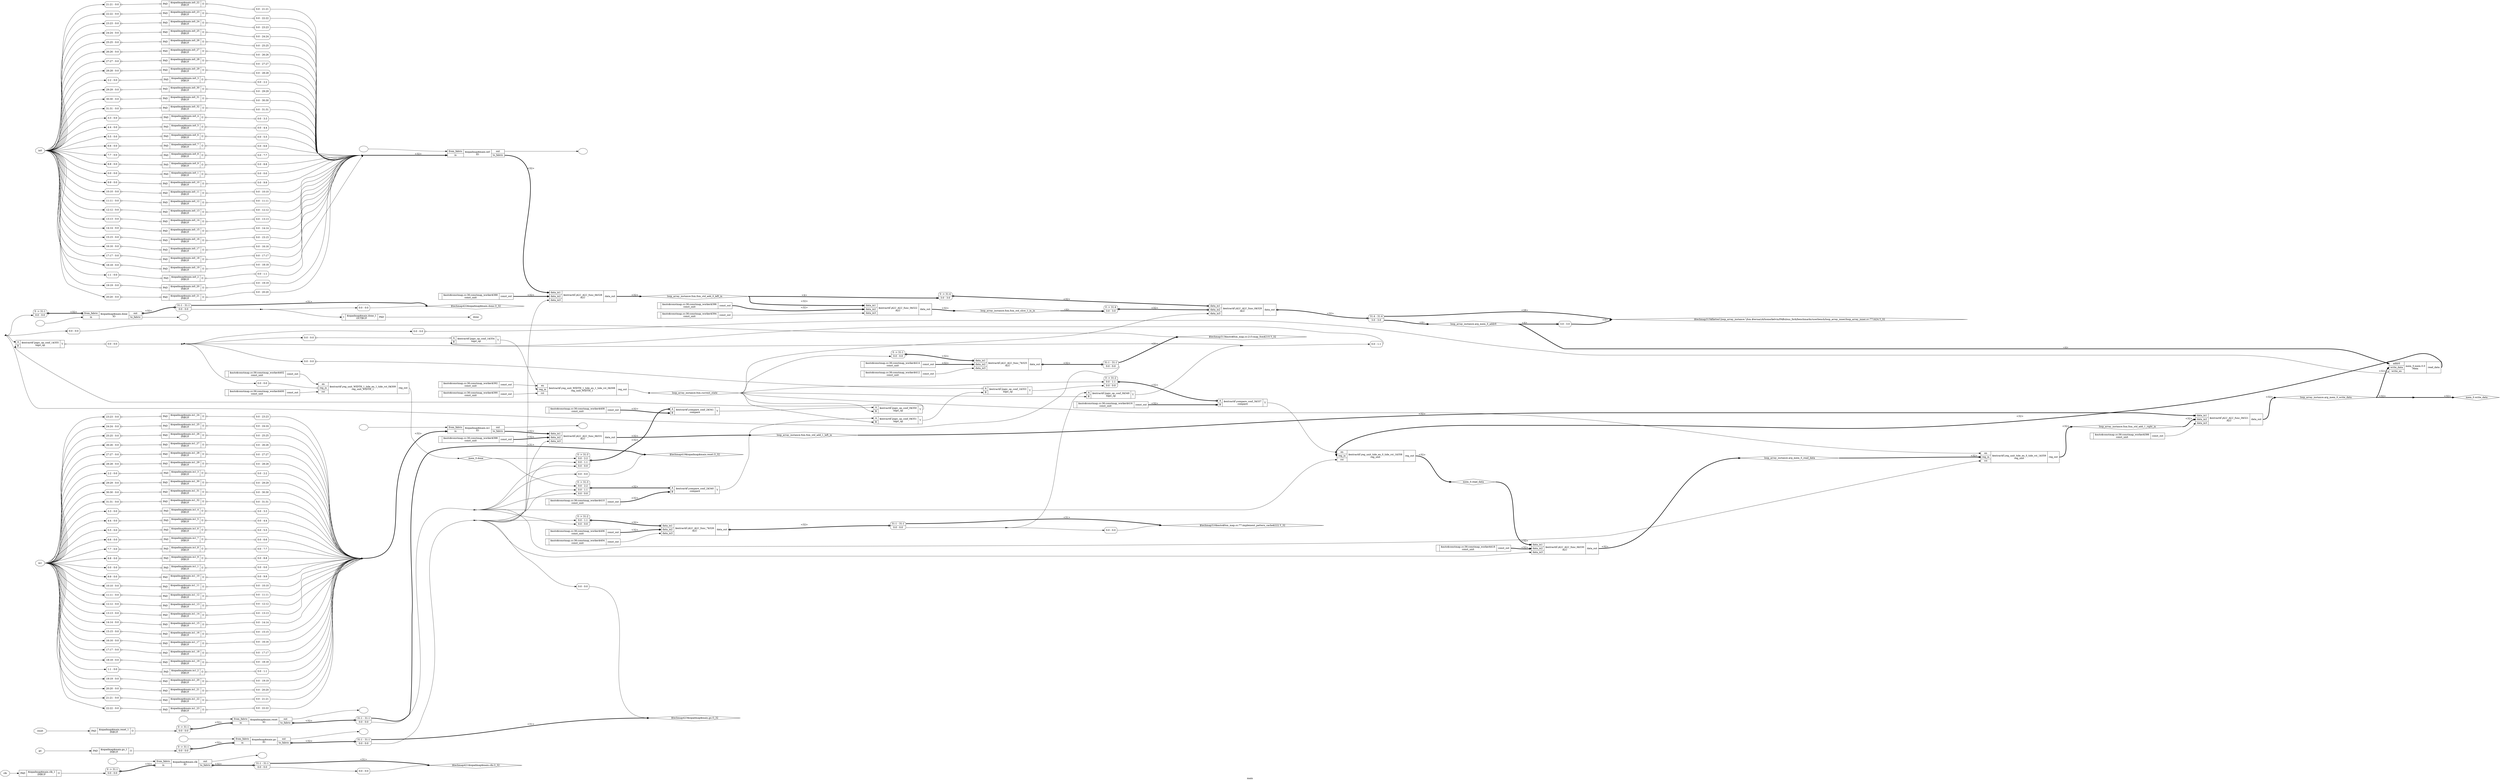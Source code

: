 digraph "main" {
label="main";
rankdir="LR";
remincross=true;
n48 [ shape=octagon, label="clk", color="black", fontcolor="black"];
n49 [ shape=octagon, label="done", color="black", fontcolor="black"];
n50 [ shape=octagon, label="go", color="black", fontcolor="black"];
n51 [ shape=octagon, label="in0", color="black", fontcolor="black"];
n52 [ shape=octagon, label="in1", color="black", fontcolor="black"];
n53 [ shape=diamond, label="loop_array_instance.arg_mem_0_addr0", color="black", fontcolor="black"];
n54 [ shape=diamond, label="loop_array_instance.arg_mem_0_read_data", color="black", fontcolor="black"];
n55 [ shape=diamond, label="loop_array_instance.arg_mem_0_write_data", color="black", fontcolor="black"];
n56 [ shape=diamond, label="loop_array_instance.fsm.current_state", color="black", fontcolor="black"];
n57 [ shape=diamond, label="loop_array_instance.fsm.fsm_std_add_0_left_in", color="black", fontcolor="black"];
n58 [ shape=diamond, label="loop_array_instance.fsm.fsm_std_add_1_left_in", color="black", fontcolor="black"];
n59 [ shape=diamond, label="loop_array_instance.fsm.fsm_std_add_1_right_in", color="black", fontcolor="black"];
n60 [ shape=diamond, label="loop_array_instance.fsm.fsm_std_slice_1_in_in", color="black", fontcolor="black"];
n61 [ shape=diamond, label="mem_0.done", color="black", fontcolor="black"];
n62 [ shape=diamond, label="mem_0.read_data", color="black", fontcolor="black"];
n63 [ shape=diamond, label="mem_0.write_data", color="black", fontcolor="black"];
n64 [ shape=octagon, label="reset", color="black", fontcolor="black"];
c66 [ shape=record, label="{{}|$auto$constmap.cc:36:constmap_worker$386\nconst_unit|{<p65> const_out}}",  ];
c67 [ shape=record, label="{{}|$auto$constmap.cc:36:constmap_worker$388\nconst_unit|{<p65> const_out}}",  ];
c68 [ shape=record, label="{{}|$auto$constmap.cc:36:constmap_worker$390\nconst_unit|{<p65> const_out}}",  ];
c69 [ shape=record, label="{{}|$auto$constmap.cc:36:constmap_worker$392\nconst_unit|{<p65> const_out}}",  ];
c70 [ shape=record, label="{{}|$auto$constmap.cc:36:constmap_worker$394\nconst_unit|{<p65> const_out}}",  ];
c71 [ shape=record, label="{{}|$auto$constmap.cc:36:constmap_worker$396\nconst_unit|{<p65> const_out}}",  ];
c72 [ shape=record, label="{{}|$auto$constmap.cc:36:constmap_worker$398\nconst_unit|{<p65> const_out}}",  ];
c73 [ shape=record, label="{{}|$auto$constmap.cc:36:constmap_worker$400\nconst_unit|{<p65> const_out}}",  ];
c74 [ shape=record, label="{{}|$auto$constmap.cc:36:constmap_worker$402\nconst_unit|{<p65> const_out}}",  ];
c75 [ shape=record, label="{{}|$auto$constmap.cc:36:constmap_worker$404\nconst_unit|{<p65> const_out}}",  ];
c76 [ shape=record, label="{{}|$auto$constmap.cc:36:constmap_worker$406\nconst_unit|{<p65> const_out}}",  ];
c77 [ shape=record, label="{{}|$auto$constmap.cc:36:constmap_worker$408\nconst_unit|{<p65> const_out}}",  ];
c78 [ shape=record, label="{{}|$auto$constmap.cc:36:constmap_worker$410\nconst_unit|{<p65> const_out}}",  ];
c79 [ shape=record, label="{{}|$auto$constmap.cc:36:constmap_worker$412\nconst_unit|{<p65> const_out}}",  ];
c80 [ shape=record, label="{{}|$auto$constmap.cc:36:constmap_worker$414\nconst_unit|{<p65> const_out}}",  ];
c81 [ shape=record, label="{{}|$auto$constmap.cc:36:constmap_worker$416\nconst_unit|{<p65> const_out}}",  ];
c82 [ shape=record, label="{{}|$auto$constmap.cc:36:constmap_worker$418\nconst_unit|{<p65> const_out}}",  ];
c87 [ shape=record, label="{{<p83> data_in1|<p84> data_in2|<p85> data_in3}|$extract$&#9586;ALU_ALU_func_0$321\nALU|{<p86> data_out}}",  ];
c88 [ shape=record, label="{{<p83> data_in1|<p84> data_in2|<p85> data_in3}|$extract$&#9586;ALU_ALU_func_0$322\nALU|{<p86> data_out}}",  ];
c89 [ shape=record, label="{{<p83> data_in1|<p84> data_in2|<p85> data_in3}|$extract$&#9586;ALU_ALU_func_6$328\nALU|{<p86> data_out}}",  ];
c90 [ shape=record, label="{{<p83> data_in1|<p84> data_in2|<p85> data_in3}|$extract$&#9586;ALU_ALU_func_6$329\nALU|{<p86> data_out}}",  ];
x0 [ shape=record, style=rounded, label="0 -&gt; 31:4 |<s0> 3:0 - 3:0 ", color="black", fontcolor="black" ];
x0:e -> c90:p83:w [arrowhead=odiamond, arrowtail=odiamond, dir=both, color="black", fontcolor="black", style="setlinewidth(3)", label="<32>"];
x1 [ shape=record, style=rounded, label="0 -&gt; 31:4 |<s0> 3:0 - 3:0 ", color="black", fontcolor="black" ];
x1:e -> c90:p84:w [arrowhead=odiamond, arrowtail=odiamond, dir=both, color="black", fontcolor="black", style="setlinewidth(3)", label="<32>"];
x2 [ shape=record, style=rounded, label="<s1> 31:4 - 31:4 |<s0> 3:0 - 3:0 ", color="black", fontcolor="black" ];
c90:p86:e -> x2:w [arrowhead=odiamond, arrowtail=odiamond, dir=both, color="black", fontcolor="black", style="setlinewidth(3)", label="<32>"];
c91 [ shape=record, label="{{<p83> data_in1|<p84> data_in2|<p85> data_in3}|$extract$&#9586;ALU_ALU_func_6$330\nALU|{<p86> data_out}}",  ];
c92 [ shape=record, label="{{<p83> data_in1|<p84> data_in2|<p85> data_in3}|$extract$&#9586;ALU_ALU_func_6$331\nALU|{<p86> data_out}}",  ];
c93 [ shape=record, label="{{<p83> data_in1|<p84> data_in2|<p85> data_in3}|$extract$&#9586;ALU_ALU_func_7$325\nALU|{<p86> data_out}}",  ];
x3 [ shape=record, style=rounded, label="0 -&gt; 31:1 |<s0> 0:0 - 0:0 ", color="black", fontcolor="black" ];
x3:e -> c93:p83:w [arrowhead=odiamond, arrowtail=odiamond, dir=both, color="black", fontcolor="black", style="setlinewidth(3)", label="<32>"];
x4 [ shape=record, style=rounded, label="<s1> 31:1 - 31:1 |<s0> 0:0 - 0:0 ", color="black", fontcolor="black" ];
c93:p86:e -> x4:w [arrowhead=odiamond, arrowtail=odiamond, dir=both, color="black", fontcolor="black", style="setlinewidth(3)", label="<32>"];
c94 [ shape=record, label="{{<p83> data_in1|<p84> data_in2|<p85> data_in3}|$extract$&#9586;ALU_ALU_func_7$326\nALU|{<p86> data_out}}",  ];
x5 [ shape=record, style=rounded, label="0 -&gt; 31:2 |<s1> 0:0 - 1:1 |<s0> 0:0 - 0:0 ", color="black", fontcolor="black" ];
x5:e -> c94:p83:w [arrowhead=odiamond, arrowtail=odiamond, dir=both, color="black", fontcolor="black", style="setlinewidth(3)", label="<32>"];
x6 [ shape=record, style=rounded, label="<s1> 31:1 - 31:1 |<s0> 0:0 - 0:0 ", color="black", fontcolor="black" ];
c94:p86:e -> x6:w [arrowhead=odiamond, arrowtail=odiamond, dir=both, color="black", fontcolor="black", style="setlinewidth(3)", label="<32>"];
c98 [ shape=record, label="{{<p95> A|<p96> B}|$extract$&#9586;compare_conf_2$340\ncompare|{<p97> Y}}",  ];
x7 [ shape=record, style=rounded, label="0 -&gt; 31:3 |<s2> 0:0 - 2:2 |<s1> 0:0 - 1:1 |<s0> 0:0 - 0:0 ", color="black", fontcolor="black" ];
x7:e -> c98:p95:w [arrowhead=odiamond, arrowtail=odiamond, dir=both, color="black", fontcolor="black", style="setlinewidth(3)", label="<32>"];
c99 [ shape=record, label="{{<p95> A|<p96> B}|$extract$&#9586;compare_conf_2$341\ncompare|{<p97> Y}}",  ];
x8 [ shape=record, style=rounded, label="0 -&gt; 31:3 |<s2> 0:0 - 2:2 |<s1> 0:0 - 1:1 |<s0> 0:0 - 0:0 ", color="black", fontcolor="black" ];
x8:e -> c99:p95:w [arrowhead=odiamond, arrowtail=odiamond, dir=both, color="black", fontcolor="black", style="setlinewidth(3)", label="<32>"];
c100 [ shape=record, label="{{<p95> A|<p96> B}|$extract$&#9586;compare_conf_3$337\ncompare|{<p97> Y}}",  ];
x9 [ shape=record, style=rounded, label="0 -&gt; 31:2 |<s1> 0:0 - 1:1 |<s0> 0:0 - 0:0 ", color="black", fontcolor="black" ];
x9:e -> c100:p95:w [arrowhead=odiamond, arrowtail=odiamond, dir=both, color="black", fontcolor="black", style="setlinewidth(3)", label="<32>"];
c101 [ shape=record, label="{{<p95> A|<p96> B}|$extract$&#9586;logic_op_conf_0$349\nlogic_op|{<p97> Y}}",  ];
c102 [ shape=record, label="{{<p95> A|<p96> B}|$extract$&#9586;logic_op_conf_0$350\nlogic_op|{<p97> Y}}",  ];
c103 [ shape=record, label="{{<p95> A|<p96> B}|$extract$&#9586;logic_op_conf_0$351\nlogic_op|{<p97> Y}}",  ];
c104 [ shape=record, label="{{<p95> A|<p96> B}|$extract$&#9586;logic_op_conf_1$353\nlogic_op|{<p97> Y}}",  ];
x10 [ shape=record, style=rounded, label="<s0> 0:0 - 0:0 ", color="black", fontcolor="black" ];
x10:e -> c104:p95:w [arrowhead=odiamond, arrowtail=odiamond, dir=both, color="black", fontcolor="black", label=""];
c105 [ shape=record, label="{{<p95> A|<p96> B}|$extract$&#9586;logic_op_conf_1$354\nlogic_op|{<p97> Y}}",  ];
x11 [ shape=record, style=rounded, label="<s0> 0:0 - 0:0 ", color="black", fontcolor="black" ];
x11:e -> c105:p95:w [arrowhead=odiamond, arrowtail=odiamond, dir=both, color="black", fontcolor="black", label=""];
c106 [ shape=record, label="{{<p95> A|<p96> B}|$extract$&#9586;logic_op_conf_1$355\nlogic_op|{<p97> Y}}",  ];
x12 [ shape=record, style=rounded, label="<s0> 0:0 - 0:0 ", color="black", fontcolor="black" ];
c106:p97:e -> x12:w [arrowhead=odiamond, arrowtail=odiamond, dir=both, color="black", fontcolor="black", label=""];
c111 [ shape=record, label="{{<p107> en|<p108> reg_in|<p109> rst}|$extract$&#9586;reg_unit_WIDTH_1_tide_en_1_tide_rst_0$308\nreg_unit_WIDTH_1|{<p110> reg_out}}",  ];
c112 [ shape=record, label="{{<p107> en|<p108> reg_in|<p109> rst}|$extract$&#9586;reg_unit_WIDTH_1_tide_en_1_tide_rst_0$309\nreg_unit_WIDTH_1|{<p110> reg_out}}",  ];
x13 [ shape=record, style=rounded, label="<s0> 0:0 - 0:0 ", color="black", fontcolor="black" ];
x13:e -> c112:p108:w [arrowhead=odiamond, arrowtail=odiamond, dir=both, color="black", fontcolor="black", label=""];
c113 [ shape=record, label="{{<p107> en|<p108> reg_in|<p109> rst}|$extract$&#9586;reg_unit_tide_en_0_tide_rst_1$358\nreg_unit|{<p110> reg_out}}",  ];
c114 [ shape=record, label="{{<p107> en|<p108> reg_in|<p109> rst}|$extract$&#9586;reg_unit_tide_en_0_tide_rst_1$359\nreg_unit|{<p110> reg_out}}",  ];
v14 [ label="" ];
v16 [ label="" ];
c119 [ shape=record, label="{{<p115> from_fabric|<p116> in}|$iopadmap$main.clk\nIO|{<p117> out|<p118> to_fabric}}",  ];
x15 [ shape=record, style=rounded, label="0 -&gt; 31:1 |<s0> 0:0 - 0:0 ", color="black", fontcolor="black" ];
x15:e -> c119:p116:w [arrowhead=odiamond, arrowtail=odiamond, dir=both, color="black", fontcolor="black", style="setlinewidth(3)", label="<32>"];
x17 [ shape=record, style=rounded, label="<s1> 31:1 - 31:1 |<s0> 0:0 - 0:0 ", color="black", fontcolor="black" ];
c119:p118:e -> x17:w [arrowhead=odiamond, arrowtail=odiamond, dir=both, color="black", fontcolor="black", style="setlinewidth(3)", label="<32>"];
c122 [ shape=record, label="{{<p120> PAD}|$iopadmap$main.clk_1\nINBUF|{<p121> O}}",  ];
v19 [ label="" ];
v21 [ label="" ];
c123 [ shape=record, label="{{<p115> from_fabric|<p116> in}|$iopadmap$main.done\nIO|{<p117> out|<p118> to_fabric}}",  ];
x18 [ shape=record, style=rounded, label="0 -&gt; 31:1 |<s0> 0:0 - 0:0 ", color="black", fontcolor="black" ];
x18:e -> c123:p115:w [arrowhead=odiamond, arrowtail=odiamond, dir=both, color="black", fontcolor="black", style="setlinewidth(3)", label="<32>"];
x20 [ shape=record, style=rounded, label="<s1> 31:1 - 31:1 |<s0> 0:0 - 0:0 ", color="black", fontcolor="black" ];
c123:p117:e -> x20:w [arrowhead=odiamond, arrowtail=odiamond, dir=both, color="black", fontcolor="black", style="setlinewidth(3)", label="<32>"];
c125 [ shape=record, label="{{<p124> I}|$iopadmap$main.done_1\nOUTBUF|{<p120> PAD}}",  ];
v22 [ label="" ];
v24 [ label="" ];
c126 [ shape=record, label="{{<p115> from_fabric|<p116> in}|$iopadmap$main.go\nIO|{<p117> out|<p118> to_fabric}}",  ];
x23 [ shape=record, style=rounded, label="0 -&gt; 31:1 |<s0> 0:0 - 0:0 ", color="black", fontcolor="black" ];
x23:e -> c126:p116:w [arrowhead=odiamond, arrowtail=odiamond, dir=both, color="black", fontcolor="black", style="setlinewidth(3)", label="<32>"];
x25 [ shape=record, style=rounded, label="<s1> 31:1 - 31:1 |<s0> 0:0 - 0:0 ", color="black", fontcolor="black" ];
c126:p118:e -> x25:w [arrowhead=odiamond, arrowtail=odiamond, dir=both, color="black", fontcolor="black", style="setlinewidth(3)", label="<32>"];
c127 [ shape=record, label="{{<p120> PAD}|$iopadmap$main.go_1\nINBUF|{<p121> O}}",  ];
v26 [ label="" ];
v27 [ label="" ];
c128 [ shape=record, label="{{<p115> from_fabric|<p116> in}|$iopadmap$main.in0\nIO|{<p117> out|<p118> to_fabric}}",  ];
c129 [ shape=record, label="{{<p120> PAD}|$iopadmap$main.in0_1\nINBUF|{<p121> O}}",  ];
x28 [ shape=record, style=rounded, label="<s0> 0:0 - 0:0 ", color="black", fontcolor="black" ];
c129:p121:e -> x28:w [arrowhead=odiamond, arrowtail=odiamond, dir=both, color="black", fontcolor="black", label=""];
x29 [ shape=record, style=rounded, label="<s0> 0:0 - 0:0 ", color="black", fontcolor="black" ];
x29:e -> c129:p120:w [arrowhead=odiamond, arrowtail=odiamond, dir=both, color="black", fontcolor="black", label=""];
c130 [ shape=record, label="{{<p120> PAD}|$iopadmap$main.in0_10\nINBUF|{<p121> O}}",  ];
x30 [ shape=record, style=rounded, label="<s0> 0:0 - 9:9 ", color="black", fontcolor="black" ];
c130:p121:e -> x30:w [arrowhead=odiamond, arrowtail=odiamond, dir=both, color="black", fontcolor="black", label=""];
x31 [ shape=record, style=rounded, label="<s0> 9:9 - 0:0 ", color="black", fontcolor="black" ];
x31:e -> c130:p120:w [arrowhead=odiamond, arrowtail=odiamond, dir=both, color="black", fontcolor="black", label=""];
c131 [ shape=record, label="{{<p120> PAD}|$iopadmap$main.in0_11\nINBUF|{<p121> O}}",  ];
x32 [ shape=record, style=rounded, label="<s0> 0:0 - 10:10 ", color="black", fontcolor="black" ];
c131:p121:e -> x32:w [arrowhead=odiamond, arrowtail=odiamond, dir=both, color="black", fontcolor="black", label=""];
x33 [ shape=record, style=rounded, label="<s0> 10:10 - 0:0 ", color="black", fontcolor="black" ];
x33:e -> c131:p120:w [arrowhead=odiamond, arrowtail=odiamond, dir=both, color="black", fontcolor="black", label=""];
c132 [ shape=record, label="{{<p120> PAD}|$iopadmap$main.in0_12\nINBUF|{<p121> O}}",  ];
x34 [ shape=record, style=rounded, label="<s0> 0:0 - 11:11 ", color="black", fontcolor="black" ];
c132:p121:e -> x34:w [arrowhead=odiamond, arrowtail=odiamond, dir=both, color="black", fontcolor="black", label=""];
x35 [ shape=record, style=rounded, label="<s0> 11:11 - 0:0 ", color="black", fontcolor="black" ];
x35:e -> c132:p120:w [arrowhead=odiamond, arrowtail=odiamond, dir=both, color="black", fontcolor="black", label=""];
c133 [ shape=record, label="{{<p120> PAD}|$iopadmap$main.in0_13\nINBUF|{<p121> O}}",  ];
x36 [ shape=record, style=rounded, label="<s0> 0:0 - 12:12 ", color="black", fontcolor="black" ];
c133:p121:e -> x36:w [arrowhead=odiamond, arrowtail=odiamond, dir=both, color="black", fontcolor="black", label=""];
x37 [ shape=record, style=rounded, label="<s0> 12:12 - 0:0 ", color="black", fontcolor="black" ];
x37:e -> c133:p120:w [arrowhead=odiamond, arrowtail=odiamond, dir=both, color="black", fontcolor="black", label=""];
c134 [ shape=record, label="{{<p120> PAD}|$iopadmap$main.in0_14\nINBUF|{<p121> O}}",  ];
x38 [ shape=record, style=rounded, label="<s0> 0:0 - 13:13 ", color="black", fontcolor="black" ];
c134:p121:e -> x38:w [arrowhead=odiamond, arrowtail=odiamond, dir=both, color="black", fontcolor="black", label=""];
x39 [ shape=record, style=rounded, label="<s0> 13:13 - 0:0 ", color="black", fontcolor="black" ];
x39:e -> c134:p120:w [arrowhead=odiamond, arrowtail=odiamond, dir=both, color="black", fontcolor="black", label=""];
c135 [ shape=record, label="{{<p120> PAD}|$iopadmap$main.in0_15\nINBUF|{<p121> O}}",  ];
x40 [ shape=record, style=rounded, label="<s0> 0:0 - 14:14 ", color="black", fontcolor="black" ];
c135:p121:e -> x40:w [arrowhead=odiamond, arrowtail=odiamond, dir=both, color="black", fontcolor="black", label=""];
x41 [ shape=record, style=rounded, label="<s0> 14:14 - 0:0 ", color="black", fontcolor="black" ];
x41:e -> c135:p120:w [arrowhead=odiamond, arrowtail=odiamond, dir=both, color="black", fontcolor="black", label=""];
c136 [ shape=record, label="{{<p120> PAD}|$iopadmap$main.in0_16\nINBUF|{<p121> O}}",  ];
x42 [ shape=record, style=rounded, label="<s0> 0:0 - 15:15 ", color="black", fontcolor="black" ];
c136:p121:e -> x42:w [arrowhead=odiamond, arrowtail=odiamond, dir=both, color="black", fontcolor="black", label=""];
x43 [ shape=record, style=rounded, label="<s0> 15:15 - 0:0 ", color="black", fontcolor="black" ];
x43:e -> c136:p120:w [arrowhead=odiamond, arrowtail=odiamond, dir=both, color="black", fontcolor="black", label=""];
c137 [ shape=record, label="{{<p120> PAD}|$iopadmap$main.in0_17\nINBUF|{<p121> O}}",  ];
x44 [ shape=record, style=rounded, label="<s0> 0:0 - 16:16 ", color="black", fontcolor="black" ];
c137:p121:e -> x44:w [arrowhead=odiamond, arrowtail=odiamond, dir=both, color="black", fontcolor="black", label=""];
x45 [ shape=record, style=rounded, label="<s0> 16:16 - 0:0 ", color="black", fontcolor="black" ];
x45:e -> c137:p120:w [arrowhead=odiamond, arrowtail=odiamond, dir=both, color="black", fontcolor="black", label=""];
c138 [ shape=record, label="{{<p120> PAD}|$iopadmap$main.in0_18\nINBUF|{<p121> O}}",  ];
x46 [ shape=record, style=rounded, label="<s0> 0:0 - 17:17 ", color="black", fontcolor="black" ];
c138:p121:e -> x46:w [arrowhead=odiamond, arrowtail=odiamond, dir=both, color="black", fontcolor="black", label=""];
x47 [ shape=record, style=rounded, label="<s0> 17:17 - 0:0 ", color="black", fontcolor="black" ];
x47:e -> c138:p120:w [arrowhead=odiamond, arrowtail=odiamond, dir=both, color="black", fontcolor="black", label=""];
c139 [ shape=record, label="{{<p120> PAD}|$iopadmap$main.in0_19\nINBUF|{<p121> O}}",  ];
x48 [ shape=record, style=rounded, label="<s0> 0:0 - 18:18 ", color="black", fontcolor="black" ];
c139:p121:e -> x48:w [arrowhead=odiamond, arrowtail=odiamond, dir=both, color="black", fontcolor="black", label=""];
x49 [ shape=record, style=rounded, label="<s0> 18:18 - 0:0 ", color="black", fontcolor="black" ];
x49:e -> c139:p120:w [arrowhead=odiamond, arrowtail=odiamond, dir=both, color="black", fontcolor="black", label=""];
c140 [ shape=record, label="{{<p120> PAD}|$iopadmap$main.in0_2\nINBUF|{<p121> O}}",  ];
x50 [ shape=record, style=rounded, label="<s0> 0:0 - 1:1 ", color="black", fontcolor="black" ];
c140:p121:e -> x50:w [arrowhead=odiamond, arrowtail=odiamond, dir=both, color="black", fontcolor="black", label=""];
x51 [ shape=record, style=rounded, label="<s0> 1:1 - 0:0 ", color="black", fontcolor="black" ];
x51:e -> c140:p120:w [arrowhead=odiamond, arrowtail=odiamond, dir=both, color="black", fontcolor="black", label=""];
c141 [ shape=record, label="{{<p120> PAD}|$iopadmap$main.in0_20\nINBUF|{<p121> O}}",  ];
x52 [ shape=record, style=rounded, label="<s0> 0:0 - 19:19 ", color="black", fontcolor="black" ];
c141:p121:e -> x52:w [arrowhead=odiamond, arrowtail=odiamond, dir=both, color="black", fontcolor="black", label=""];
x53 [ shape=record, style=rounded, label="<s0> 19:19 - 0:0 ", color="black", fontcolor="black" ];
x53:e -> c141:p120:w [arrowhead=odiamond, arrowtail=odiamond, dir=both, color="black", fontcolor="black", label=""];
c142 [ shape=record, label="{{<p120> PAD}|$iopadmap$main.in0_21\nINBUF|{<p121> O}}",  ];
x54 [ shape=record, style=rounded, label="<s0> 0:0 - 20:20 ", color="black", fontcolor="black" ];
c142:p121:e -> x54:w [arrowhead=odiamond, arrowtail=odiamond, dir=both, color="black", fontcolor="black", label=""];
x55 [ shape=record, style=rounded, label="<s0> 20:20 - 0:0 ", color="black", fontcolor="black" ];
x55:e -> c142:p120:w [arrowhead=odiamond, arrowtail=odiamond, dir=both, color="black", fontcolor="black", label=""];
c143 [ shape=record, label="{{<p120> PAD}|$iopadmap$main.in0_22\nINBUF|{<p121> O}}",  ];
x56 [ shape=record, style=rounded, label="<s0> 0:0 - 21:21 ", color="black", fontcolor="black" ];
c143:p121:e -> x56:w [arrowhead=odiamond, arrowtail=odiamond, dir=both, color="black", fontcolor="black", label=""];
x57 [ shape=record, style=rounded, label="<s0> 21:21 - 0:0 ", color="black", fontcolor="black" ];
x57:e -> c143:p120:w [arrowhead=odiamond, arrowtail=odiamond, dir=both, color="black", fontcolor="black", label=""];
c144 [ shape=record, label="{{<p120> PAD}|$iopadmap$main.in0_23\nINBUF|{<p121> O}}",  ];
x58 [ shape=record, style=rounded, label="<s0> 0:0 - 22:22 ", color="black", fontcolor="black" ];
c144:p121:e -> x58:w [arrowhead=odiamond, arrowtail=odiamond, dir=both, color="black", fontcolor="black", label=""];
x59 [ shape=record, style=rounded, label="<s0> 22:22 - 0:0 ", color="black", fontcolor="black" ];
x59:e -> c144:p120:w [arrowhead=odiamond, arrowtail=odiamond, dir=both, color="black", fontcolor="black", label=""];
c145 [ shape=record, label="{{<p120> PAD}|$iopadmap$main.in0_24\nINBUF|{<p121> O}}",  ];
x60 [ shape=record, style=rounded, label="<s0> 0:0 - 23:23 ", color="black", fontcolor="black" ];
c145:p121:e -> x60:w [arrowhead=odiamond, arrowtail=odiamond, dir=both, color="black", fontcolor="black", label=""];
x61 [ shape=record, style=rounded, label="<s0> 23:23 - 0:0 ", color="black", fontcolor="black" ];
x61:e -> c145:p120:w [arrowhead=odiamond, arrowtail=odiamond, dir=both, color="black", fontcolor="black", label=""];
c146 [ shape=record, label="{{<p120> PAD}|$iopadmap$main.in0_25\nINBUF|{<p121> O}}",  ];
x62 [ shape=record, style=rounded, label="<s0> 0:0 - 24:24 ", color="black", fontcolor="black" ];
c146:p121:e -> x62:w [arrowhead=odiamond, arrowtail=odiamond, dir=both, color="black", fontcolor="black", label=""];
x63 [ shape=record, style=rounded, label="<s0> 24:24 - 0:0 ", color="black", fontcolor="black" ];
x63:e -> c146:p120:w [arrowhead=odiamond, arrowtail=odiamond, dir=both, color="black", fontcolor="black", label=""];
c147 [ shape=record, label="{{<p120> PAD}|$iopadmap$main.in0_26\nINBUF|{<p121> O}}",  ];
x64 [ shape=record, style=rounded, label="<s0> 0:0 - 25:25 ", color="black", fontcolor="black" ];
c147:p121:e -> x64:w [arrowhead=odiamond, arrowtail=odiamond, dir=both, color="black", fontcolor="black", label=""];
x65 [ shape=record, style=rounded, label="<s0> 25:25 - 0:0 ", color="black", fontcolor="black" ];
x65:e -> c147:p120:w [arrowhead=odiamond, arrowtail=odiamond, dir=both, color="black", fontcolor="black", label=""];
c148 [ shape=record, label="{{<p120> PAD}|$iopadmap$main.in0_27\nINBUF|{<p121> O}}",  ];
x66 [ shape=record, style=rounded, label="<s0> 0:0 - 26:26 ", color="black", fontcolor="black" ];
c148:p121:e -> x66:w [arrowhead=odiamond, arrowtail=odiamond, dir=both, color="black", fontcolor="black", label=""];
x67 [ shape=record, style=rounded, label="<s0> 26:26 - 0:0 ", color="black", fontcolor="black" ];
x67:e -> c148:p120:w [arrowhead=odiamond, arrowtail=odiamond, dir=both, color="black", fontcolor="black", label=""];
c149 [ shape=record, label="{{<p120> PAD}|$iopadmap$main.in0_28\nINBUF|{<p121> O}}",  ];
x68 [ shape=record, style=rounded, label="<s0> 0:0 - 27:27 ", color="black", fontcolor="black" ];
c149:p121:e -> x68:w [arrowhead=odiamond, arrowtail=odiamond, dir=both, color="black", fontcolor="black", label=""];
x69 [ shape=record, style=rounded, label="<s0> 27:27 - 0:0 ", color="black", fontcolor="black" ];
x69:e -> c149:p120:w [arrowhead=odiamond, arrowtail=odiamond, dir=both, color="black", fontcolor="black", label=""];
c150 [ shape=record, label="{{<p120> PAD}|$iopadmap$main.in0_29\nINBUF|{<p121> O}}",  ];
x70 [ shape=record, style=rounded, label="<s0> 0:0 - 28:28 ", color="black", fontcolor="black" ];
c150:p121:e -> x70:w [arrowhead=odiamond, arrowtail=odiamond, dir=both, color="black", fontcolor="black", label=""];
x71 [ shape=record, style=rounded, label="<s0> 28:28 - 0:0 ", color="black", fontcolor="black" ];
x71:e -> c150:p120:w [arrowhead=odiamond, arrowtail=odiamond, dir=both, color="black", fontcolor="black", label=""];
c151 [ shape=record, label="{{<p120> PAD}|$iopadmap$main.in0_3\nINBUF|{<p121> O}}",  ];
x72 [ shape=record, style=rounded, label="<s0> 0:0 - 2:2 ", color="black", fontcolor="black" ];
c151:p121:e -> x72:w [arrowhead=odiamond, arrowtail=odiamond, dir=both, color="black", fontcolor="black", label=""];
x73 [ shape=record, style=rounded, label="<s0> 2:2 - 0:0 ", color="black", fontcolor="black" ];
x73:e -> c151:p120:w [arrowhead=odiamond, arrowtail=odiamond, dir=both, color="black", fontcolor="black", label=""];
c152 [ shape=record, label="{{<p120> PAD}|$iopadmap$main.in0_30\nINBUF|{<p121> O}}",  ];
x74 [ shape=record, style=rounded, label="<s0> 0:0 - 29:29 ", color="black", fontcolor="black" ];
c152:p121:e -> x74:w [arrowhead=odiamond, arrowtail=odiamond, dir=both, color="black", fontcolor="black", label=""];
x75 [ shape=record, style=rounded, label="<s0> 29:29 - 0:0 ", color="black", fontcolor="black" ];
x75:e -> c152:p120:w [arrowhead=odiamond, arrowtail=odiamond, dir=both, color="black", fontcolor="black", label=""];
c153 [ shape=record, label="{{<p120> PAD}|$iopadmap$main.in0_31\nINBUF|{<p121> O}}",  ];
x76 [ shape=record, style=rounded, label="<s0> 0:0 - 30:30 ", color="black", fontcolor="black" ];
c153:p121:e -> x76:w [arrowhead=odiamond, arrowtail=odiamond, dir=both, color="black", fontcolor="black", label=""];
x77 [ shape=record, style=rounded, label="<s0> 30:30 - 0:0 ", color="black", fontcolor="black" ];
x77:e -> c153:p120:w [arrowhead=odiamond, arrowtail=odiamond, dir=both, color="black", fontcolor="black", label=""];
c154 [ shape=record, label="{{<p120> PAD}|$iopadmap$main.in0_32\nINBUF|{<p121> O}}",  ];
x78 [ shape=record, style=rounded, label="<s0> 0:0 - 31:31 ", color="black", fontcolor="black" ];
c154:p121:e -> x78:w [arrowhead=odiamond, arrowtail=odiamond, dir=both, color="black", fontcolor="black", label=""];
x79 [ shape=record, style=rounded, label="<s0> 31:31 - 0:0 ", color="black", fontcolor="black" ];
x79:e -> c154:p120:w [arrowhead=odiamond, arrowtail=odiamond, dir=both, color="black", fontcolor="black", label=""];
c155 [ shape=record, label="{{<p120> PAD}|$iopadmap$main.in0_4\nINBUF|{<p121> O}}",  ];
x80 [ shape=record, style=rounded, label="<s0> 0:0 - 3:3 ", color="black", fontcolor="black" ];
c155:p121:e -> x80:w [arrowhead=odiamond, arrowtail=odiamond, dir=both, color="black", fontcolor="black", label=""];
x81 [ shape=record, style=rounded, label="<s0> 3:3 - 0:0 ", color="black", fontcolor="black" ];
x81:e -> c155:p120:w [arrowhead=odiamond, arrowtail=odiamond, dir=both, color="black", fontcolor="black", label=""];
c156 [ shape=record, label="{{<p120> PAD}|$iopadmap$main.in0_5\nINBUF|{<p121> O}}",  ];
x82 [ shape=record, style=rounded, label="<s0> 0:0 - 4:4 ", color="black", fontcolor="black" ];
c156:p121:e -> x82:w [arrowhead=odiamond, arrowtail=odiamond, dir=both, color="black", fontcolor="black", label=""];
x83 [ shape=record, style=rounded, label="<s0> 4:4 - 0:0 ", color="black", fontcolor="black" ];
x83:e -> c156:p120:w [arrowhead=odiamond, arrowtail=odiamond, dir=both, color="black", fontcolor="black", label=""];
c157 [ shape=record, label="{{<p120> PAD}|$iopadmap$main.in0_6\nINBUF|{<p121> O}}",  ];
x84 [ shape=record, style=rounded, label="<s0> 0:0 - 5:5 ", color="black", fontcolor="black" ];
c157:p121:e -> x84:w [arrowhead=odiamond, arrowtail=odiamond, dir=both, color="black", fontcolor="black", label=""];
x85 [ shape=record, style=rounded, label="<s0> 5:5 - 0:0 ", color="black", fontcolor="black" ];
x85:e -> c157:p120:w [arrowhead=odiamond, arrowtail=odiamond, dir=both, color="black", fontcolor="black", label=""];
c158 [ shape=record, label="{{<p120> PAD}|$iopadmap$main.in0_7\nINBUF|{<p121> O}}",  ];
x86 [ shape=record, style=rounded, label="<s0> 0:0 - 6:6 ", color="black", fontcolor="black" ];
c158:p121:e -> x86:w [arrowhead=odiamond, arrowtail=odiamond, dir=both, color="black", fontcolor="black", label=""];
x87 [ shape=record, style=rounded, label="<s0> 6:6 - 0:0 ", color="black", fontcolor="black" ];
x87:e -> c158:p120:w [arrowhead=odiamond, arrowtail=odiamond, dir=both, color="black", fontcolor="black", label=""];
c159 [ shape=record, label="{{<p120> PAD}|$iopadmap$main.in0_8\nINBUF|{<p121> O}}",  ];
x88 [ shape=record, style=rounded, label="<s0> 0:0 - 7:7 ", color="black", fontcolor="black" ];
c159:p121:e -> x88:w [arrowhead=odiamond, arrowtail=odiamond, dir=both, color="black", fontcolor="black", label=""];
x89 [ shape=record, style=rounded, label="<s0> 7:7 - 0:0 ", color="black", fontcolor="black" ];
x89:e -> c159:p120:w [arrowhead=odiamond, arrowtail=odiamond, dir=both, color="black", fontcolor="black", label=""];
c160 [ shape=record, label="{{<p120> PAD}|$iopadmap$main.in0_9\nINBUF|{<p121> O}}",  ];
x90 [ shape=record, style=rounded, label="<s0> 0:0 - 8:8 ", color="black", fontcolor="black" ];
c160:p121:e -> x90:w [arrowhead=odiamond, arrowtail=odiamond, dir=both, color="black", fontcolor="black", label=""];
x91 [ shape=record, style=rounded, label="<s0> 8:8 - 0:0 ", color="black", fontcolor="black" ];
x91:e -> c160:p120:w [arrowhead=odiamond, arrowtail=odiamond, dir=both, color="black", fontcolor="black", label=""];
v92 [ label="" ];
v93 [ label="" ];
c161 [ shape=record, label="{{<p115> from_fabric|<p116> in}|$iopadmap$main.in1\nIO|{<p117> out|<p118> to_fabric}}",  ];
c162 [ shape=record, label="{{<p120> PAD}|$iopadmap$main.in1_1\nINBUF|{<p121> O}}",  ];
x94 [ shape=record, style=rounded, label="<s0> 0:0 - 0:0 ", color="black", fontcolor="black" ];
c162:p121:e -> x94:w [arrowhead=odiamond, arrowtail=odiamond, dir=both, color="black", fontcolor="black", label=""];
x95 [ shape=record, style=rounded, label="<s0> 0:0 - 0:0 ", color="black", fontcolor="black" ];
x95:e -> c162:p120:w [arrowhead=odiamond, arrowtail=odiamond, dir=both, color="black", fontcolor="black", label=""];
c163 [ shape=record, label="{{<p120> PAD}|$iopadmap$main.in1_10\nINBUF|{<p121> O}}",  ];
x96 [ shape=record, style=rounded, label="<s0> 0:0 - 9:9 ", color="black", fontcolor="black" ];
c163:p121:e -> x96:w [arrowhead=odiamond, arrowtail=odiamond, dir=both, color="black", fontcolor="black", label=""];
x97 [ shape=record, style=rounded, label="<s0> 9:9 - 0:0 ", color="black", fontcolor="black" ];
x97:e -> c163:p120:w [arrowhead=odiamond, arrowtail=odiamond, dir=both, color="black", fontcolor="black", label=""];
c164 [ shape=record, label="{{<p120> PAD}|$iopadmap$main.in1_11\nINBUF|{<p121> O}}",  ];
x98 [ shape=record, style=rounded, label="<s0> 0:0 - 10:10 ", color="black", fontcolor="black" ];
c164:p121:e -> x98:w [arrowhead=odiamond, arrowtail=odiamond, dir=both, color="black", fontcolor="black", label=""];
x99 [ shape=record, style=rounded, label="<s0> 10:10 - 0:0 ", color="black", fontcolor="black" ];
x99:e -> c164:p120:w [arrowhead=odiamond, arrowtail=odiamond, dir=both, color="black", fontcolor="black", label=""];
c165 [ shape=record, label="{{<p120> PAD}|$iopadmap$main.in1_12\nINBUF|{<p121> O}}",  ];
x100 [ shape=record, style=rounded, label="<s0> 0:0 - 11:11 ", color="black", fontcolor="black" ];
c165:p121:e -> x100:w [arrowhead=odiamond, arrowtail=odiamond, dir=both, color="black", fontcolor="black", label=""];
x101 [ shape=record, style=rounded, label="<s0> 11:11 - 0:0 ", color="black", fontcolor="black" ];
x101:e -> c165:p120:w [arrowhead=odiamond, arrowtail=odiamond, dir=both, color="black", fontcolor="black", label=""];
c166 [ shape=record, label="{{<p120> PAD}|$iopadmap$main.in1_13\nINBUF|{<p121> O}}",  ];
x102 [ shape=record, style=rounded, label="<s0> 0:0 - 12:12 ", color="black", fontcolor="black" ];
c166:p121:e -> x102:w [arrowhead=odiamond, arrowtail=odiamond, dir=both, color="black", fontcolor="black", label=""];
x103 [ shape=record, style=rounded, label="<s0> 12:12 - 0:0 ", color="black", fontcolor="black" ];
x103:e -> c166:p120:w [arrowhead=odiamond, arrowtail=odiamond, dir=both, color="black", fontcolor="black", label=""];
c167 [ shape=record, label="{{<p120> PAD}|$iopadmap$main.in1_14\nINBUF|{<p121> O}}",  ];
x104 [ shape=record, style=rounded, label="<s0> 0:0 - 13:13 ", color="black", fontcolor="black" ];
c167:p121:e -> x104:w [arrowhead=odiamond, arrowtail=odiamond, dir=both, color="black", fontcolor="black", label=""];
x105 [ shape=record, style=rounded, label="<s0> 13:13 - 0:0 ", color="black", fontcolor="black" ];
x105:e -> c167:p120:w [arrowhead=odiamond, arrowtail=odiamond, dir=both, color="black", fontcolor="black", label=""];
c168 [ shape=record, label="{{<p120> PAD}|$iopadmap$main.in1_15\nINBUF|{<p121> O}}",  ];
x106 [ shape=record, style=rounded, label="<s0> 0:0 - 14:14 ", color="black", fontcolor="black" ];
c168:p121:e -> x106:w [arrowhead=odiamond, arrowtail=odiamond, dir=both, color="black", fontcolor="black", label=""];
x107 [ shape=record, style=rounded, label="<s0> 14:14 - 0:0 ", color="black", fontcolor="black" ];
x107:e -> c168:p120:w [arrowhead=odiamond, arrowtail=odiamond, dir=both, color="black", fontcolor="black", label=""];
c169 [ shape=record, label="{{<p120> PAD}|$iopadmap$main.in1_16\nINBUF|{<p121> O}}",  ];
x108 [ shape=record, style=rounded, label="<s0> 0:0 - 15:15 ", color="black", fontcolor="black" ];
c169:p121:e -> x108:w [arrowhead=odiamond, arrowtail=odiamond, dir=both, color="black", fontcolor="black", label=""];
x109 [ shape=record, style=rounded, label="<s0> 15:15 - 0:0 ", color="black", fontcolor="black" ];
x109:e -> c169:p120:w [arrowhead=odiamond, arrowtail=odiamond, dir=both, color="black", fontcolor="black", label=""];
c170 [ shape=record, label="{{<p120> PAD}|$iopadmap$main.in1_17\nINBUF|{<p121> O}}",  ];
x110 [ shape=record, style=rounded, label="<s0> 0:0 - 16:16 ", color="black", fontcolor="black" ];
c170:p121:e -> x110:w [arrowhead=odiamond, arrowtail=odiamond, dir=both, color="black", fontcolor="black", label=""];
x111 [ shape=record, style=rounded, label="<s0> 16:16 - 0:0 ", color="black", fontcolor="black" ];
x111:e -> c170:p120:w [arrowhead=odiamond, arrowtail=odiamond, dir=both, color="black", fontcolor="black", label=""];
c171 [ shape=record, label="{{<p120> PAD}|$iopadmap$main.in1_18\nINBUF|{<p121> O}}",  ];
x112 [ shape=record, style=rounded, label="<s0> 0:0 - 17:17 ", color="black", fontcolor="black" ];
c171:p121:e -> x112:w [arrowhead=odiamond, arrowtail=odiamond, dir=both, color="black", fontcolor="black", label=""];
x113 [ shape=record, style=rounded, label="<s0> 17:17 - 0:0 ", color="black", fontcolor="black" ];
x113:e -> c171:p120:w [arrowhead=odiamond, arrowtail=odiamond, dir=both, color="black", fontcolor="black", label=""];
c172 [ shape=record, label="{{<p120> PAD}|$iopadmap$main.in1_19\nINBUF|{<p121> O}}",  ];
x114 [ shape=record, style=rounded, label="<s0> 0:0 - 18:18 ", color="black", fontcolor="black" ];
c172:p121:e -> x114:w [arrowhead=odiamond, arrowtail=odiamond, dir=both, color="black", fontcolor="black", label=""];
x115 [ shape=record, style=rounded, label="<s0> 18:18 - 0:0 ", color="black", fontcolor="black" ];
x115:e -> c172:p120:w [arrowhead=odiamond, arrowtail=odiamond, dir=both, color="black", fontcolor="black", label=""];
c173 [ shape=record, label="{{<p120> PAD}|$iopadmap$main.in1_2\nINBUF|{<p121> O}}",  ];
x116 [ shape=record, style=rounded, label="<s0> 0:0 - 1:1 ", color="black", fontcolor="black" ];
c173:p121:e -> x116:w [arrowhead=odiamond, arrowtail=odiamond, dir=both, color="black", fontcolor="black", label=""];
x117 [ shape=record, style=rounded, label="<s0> 1:1 - 0:0 ", color="black", fontcolor="black" ];
x117:e -> c173:p120:w [arrowhead=odiamond, arrowtail=odiamond, dir=both, color="black", fontcolor="black", label=""];
c174 [ shape=record, label="{{<p120> PAD}|$iopadmap$main.in1_20\nINBUF|{<p121> O}}",  ];
x118 [ shape=record, style=rounded, label="<s0> 0:0 - 19:19 ", color="black", fontcolor="black" ];
c174:p121:e -> x118:w [arrowhead=odiamond, arrowtail=odiamond, dir=both, color="black", fontcolor="black", label=""];
x119 [ shape=record, style=rounded, label="<s0> 19:19 - 0:0 ", color="black", fontcolor="black" ];
x119:e -> c174:p120:w [arrowhead=odiamond, arrowtail=odiamond, dir=both, color="black", fontcolor="black", label=""];
c175 [ shape=record, label="{{<p120> PAD}|$iopadmap$main.in1_21\nINBUF|{<p121> O}}",  ];
x120 [ shape=record, style=rounded, label="<s0> 0:0 - 20:20 ", color="black", fontcolor="black" ];
c175:p121:e -> x120:w [arrowhead=odiamond, arrowtail=odiamond, dir=both, color="black", fontcolor="black", label=""];
x121 [ shape=record, style=rounded, label="<s0> 20:20 - 0:0 ", color="black", fontcolor="black" ];
x121:e -> c175:p120:w [arrowhead=odiamond, arrowtail=odiamond, dir=both, color="black", fontcolor="black", label=""];
c176 [ shape=record, label="{{<p120> PAD}|$iopadmap$main.in1_22\nINBUF|{<p121> O}}",  ];
x122 [ shape=record, style=rounded, label="<s0> 0:0 - 21:21 ", color="black", fontcolor="black" ];
c176:p121:e -> x122:w [arrowhead=odiamond, arrowtail=odiamond, dir=both, color="black", fontcolor="black", label=""];
x123 [ shape=record, style=rounded, label="<s0> 21:21 - 0:0 ", color="black", fontcolor="black" ];
x123:e -> c176:p120:w [arrowhead=odiamond, arrowtail=odiamond, dir=both, color="black", fontcolor="black", label=""];
c177 [ shape=record, label="{{<p120> PAD}|$iopadmap$main.in1_23\nINBUF|{<p121> O}}",  ];
x124 [ shape=record, style=rounded, label="<s0> 0:0 - 22:22 ", color="black", fontcolor="black" ];
c177:p121:e -> x124:w [arrowhead=odiamond, arrowtail=odiamond, dir=both, color="black", fontcolor="black", label=""];
x125 [ shape=record, style=rounded, label="<s0> 22:22 - 0:0 ", color="black", fontcolor="black" ];
x125:e -> c177:p120:w [arrowhead=odiamond, arrowtail=odiamond, dir=both, color="black", fontcolor="black", label=""];
c178 [ shape=record, label="{{<p120> PAD}|$iopadmap$main.in1_24\nINBUF|{<p121> O}}",  ];
x126 [ shape=record, style=rounded, label="<s0> 0:0 - 23:23 ", color="black", fontcolor="black" ];
c178:p121:e -> x126:w [arrowhead=odiamond, arrowtail=odiamond, dir=both, color="black", fontcolor="black", label=""];
x127 [ shape=record, style=rounded, label="<s0> 23:23 - 0:0 ", color="black", fontcolor="black" ];
x127:e -> c178:p120:w [arrowhead=odiamond, arrowtail=odiamond, dir=both, color="black", fontcolor="black", label=""];
c179 [ shape=record, label="{{<p120> PAD}|$iopadmap$main.in1_25\nINBUF|{<p121> O}}",  ];
x128 [ shape=record, style=rounded, label="<s0> 0:0 - 24:24 ", color="black", fontcolor="black" ];
c179:p121:e -> x128:w [arrowhead=odiamond, arrowtail=odiamond, dir=both, color="black", fontcolor="black", label=""];
x129 [ shape=record, style=rounded, label="<s0> 24:24 - 0:0 ", color="black", fontcolor="black" ];
x129:e -> c179:p120:w [arrowhead=odiamond, arrowtail=odiamond, dir=both, color="black", fontcolor="black", label=""];
c180 [ shape=record, label="{{<p120> PAD}|$iopadmap$main.in1_26\nINBUF|{<p121> O}}",  ];
x130 [ shape=record, style=rounded, label="<s0> 0:0 - 25:25 ", color="black", fontcolor="black" ];
c180:p121:e -> x130:w [arrowhead=odiamond, arrowtail=odiamond, dir=both, color="black", fontcolor="black", label=""];
x131 [ shape=record, style=rounded, label="<s0> 25:25 - 0:0 ", color="black", fontcolor="black" ];
x131:e -> c180:p120:w [arrowhead=odiamond, arrowtail=odiamond, dir=both, color="black", fontcolor="black", label=""];
c181 [ shape=record, label="{{<p120> PAD}|$iopadmap$main.in1_27\nINBUF|{<p121> O}}",  ];
x132 [ shape=record, style=rounded, label="<s0> 0:0 - 26:26 ", color="black", fontcolor="black" ];
c181:p121:e -> x132:w [arrowhead=odiamond, arrowtail=odiamond, dir=both, color="black", fontcolor="black", label=""];
x133 [ shape=record, style=rounded, label="<s0> 26:26 - 0:0 ", color="black", fontcolor="black" ];
x133:e -> c181:p120:w [arrowhead=odiamond, arrowtail=odiamond, dir=both, color="black", fontcolor="black", label=""];
c182 [ shape=record, label="{{<p120> PAD}|$iopadmap$main.in1_28\nINBUF|{<p121> O}}",  ];
x134 [ shape=record, style=rounded, label="<s0> 0:0 - 27:27 ", color="black", fontcolor="black" ];
c182:p121:e -> x134:w [arrowhead=odiamond, arrowtail=odiamond, dir=both, color="black", fontcolor="black", label=""];
x135 [ shape=record, style=rounded, label="<s0> 27:27 - 0:0 ", color="black", fontcolor="black" ];
x135:e -> c182:p120:w [arrowhead=odiamond, arrowtail=odiamond, dir=both, color="black", fontcolor="black", label=""];
c183 [ shape=record, label="{{<p120> PAD}|$iopadmap$main.in1_29\nINBUF|{<p121> O}}",  ];
x136 [ shape=record, style=rounded, label="<s0> 0:0 - 28:28 ", color="black", fontcolor="black" ];
c183:p121:e -> x136:w [arrowhead=odiamond, arrowtail=odiamond, dir=both, color="black", fontcolor="black", label=""];
x137 [ shape=record, style=rounded, label="<s0> 28:28 - 0:0 ", color="black", fontcolor="black" ];
x137:e -> c183:p120:w [arrowhead=odiamond, arrowtail=odiamond, dir=both, color="black", fontcolor="black", label=""];
c184 [ shape=record, label="{{<p120> PAD}|$iopadmap$main.in1_3\nINBUF|{<p121> O}}",  ];
x138 [ shape=record, style=rounded, label="<s0> 0:0 - 2:2 ", color="black", fontcolor="black" ];
c184:p121:e -> x138:w [arrowhead=odiamond, arrowtail=odiamond, dir=both, color="black", fontcolor="black", label=""];
x139 [ shape=record, style=rounded, label="<s0> 2:2 - 0:0 ", color="black", fontcolor="black" ];
x139:e -> c184:p120:w [arrowhead=odiamond, arrowtail=odiamond, dir=both, color="black", fontcolor="black", label=""];
c185 [ shape=record, label="{{<p120> PAD}|$iopadmap$main.in1_30\nINBUF|{<p121> O}}",  ];
x140 [ shape=record, style=rounded, label="<s0> 0:0 - 29:29 ", color="black", fontcolor="black" ];
c185:p121:e -> x140:w [arrowhead=odiamond, arrowtail=odiamond, dir=both, color="black", fontcolor="black", label=""];
x141 [ shape=record, style=rounded, label="<s0> 29:29 - 0:0 ", color="black", fontcolor="black" ];
x141:e -> c185:p120:w [arrowhead=odiamond, arrowtail=odiamond, dir=both, color="black", fontcolor="black", label=""];
c186 [ shape=record, label="{{<p120> PAD}|$iopadmap$main.in1_31\nINBUF|{<p121> O}}",  ];
x142 [ shape=record, style=rounded, label="<s0> 0:0 - 30:30 ", color="black", fontcolor="black" ];
c186:p121:e -> x142:w [arrowhead=odiamond, arrowtail=odiamond, dir=both, color="black", fontcolor="black", label=""];
x143 [ shape=record, style=rounded, label="<s0> 30:30 - 0:0 ", color="black", fontcolor="black" ];
x143:e -> c186:p120:w [arrowhead=odiamond, arrowtail=odiamond, dir=both, color="black", fontcolor="black", label=""];
c187 [ shape=record, label="{{<p120> PAD}|$iopadmap$main.in1_32\nINBUF|{<p121> O}}",  ];
x144 [ shape=record, style=rounded, label="<s0> 0:0 - 31:31 ", color="black", fontcolor="black" ];
c187:p121:e -> x144:w [arrowhead=odiamond, arrowtail=odiamond, dir=both, color="black", fontcolor="black", label=""];
x145 [ shape=record, style=rounded, label="<s0> 31:31 - 0:0 ", color="black", fontcolor="black" ];
x145:e -> c187:p120:w [arrowhead=odiamond, arrowtail=odiamond, dir=both, color="black", fontcolor="black", label=""];
c188 [ shape=record, label="{{<p120> PAD}|$iopadmap$main.in1_4\nINBUF|{<p121> O}}",  ];
x146 [ shape=record, style=rounded, label="<s0> 0:0 - 3:3 ", color="black", fontcolor="black" ];
c188:p121:e -> x146:w [arrowhead=odiamond, arrowtail=odiamond, dir=both, color="black", fontcolor="black", label=""];
x147 [ shape=record, style=rounded, label="<s0> 3:3 - 0:0 ", color="black", fontcolor="black" ];
x147:e -> c188:p120:w [arrowhead=odiamond, arrowtail=odiamond, dir=both, color="black", fontcolor="black", label=""];
c189 [ shape=record, label="{{<p120> PAD}|$iopadmap$main.in1_5\nINBUF|{<p121> O}}",  ];
x148 [ shape=record, style=rounded, label="<s0> 0:0 - 4:4 ", color="black", fontcolor="black" ];
c189:p121:e -> x148:w [arrowhead=odiamond, arrowtail=odiamond, dir=both, color="black", fontcolor="black", label=""];
x149 [ shape=record, style=rounded, label="<s0> 4:4 - 0:0 ", color="black", fontcolor="black" ];
x149:e -> c189:p120:w [arrowhead=odiamond, arrowtail=odiamond, dir=both, color="black", fontcolor="black", label=""];
c190 [ shape=record, label="{{<p120> PAD}|$iopadmap$main.in1_6\nINBUF|{<p121> O}}",  ];
x150 [ shape=record, style=rounded, label="<s0> 0:0 - 5:5 ", color="black", fontcolor="black" ];
c190:p121:e -> x150:w [arrowhead=odiamond, arrowtail=odiamond, dir=both, color="black", fontcolor="black", label=""];
x151 [ shape=record, style=rounded, label="<s0> 5:5 - 0:0 ", color="black", fontcolor="black" ];
x151:e -> c190:p120:w [arrowhead=odiamond, arrowtail=odiamond, dir=both, color="black", fontcolor="black", label=""];
c191 [ shape=record, label="{{<p120> PAD}|$iopadmap$main.in1_7\nINBUF|{<p121> O}}",  ];
x152 [ shape=record, style=rounded, label="<s0> 0:0 - 6:6 ", color="black", fontcolor="black" ];
c191:p121:e -> x152:w [arrowhead=odiamond, arrowtail=odiamond, dir=both, color="black", fontcolor="black", label=""];
x153 [ shape=record, style=rounded, label="<s0> 6:6 - 0:0 ", color="black", fontcolor="black" ];
x153:e -> c191:p120:w [arrowhead=odiamond, arrowtail=odiamond, dir=both, color="black", fontcolor="black", label=""];
c192 [ shape=record, label="{{<p120> PAD}|$iopadmap$main.in1_8\nINBUF|{<p121> O}}",  ];
x154 [ shape=record, style=rounded, label="<s0> 0:0 - 7:7 ", color="black", fontcolor="black" ];
c192:p121:e -> x154:w [arrowhead=odiamond, arrowtail=odiamond, dir=both, color="black", fontcolor="black", label=""];
x155 [ shape=record, style=rounded, label="<s0> 7:7 - 0:0 ", color="black", fontcolor="black" ];
x155:e -> c192:p120:w [arrowhead=odiamond, arrowtail=odiamond, dir=both, color="black", fontcolor="black", label=""];
c193 [ shape=record, label="{{<p120> PAD}|$iopadmap$main.in1_9\nINBUF|{<p121> O}}",  ];
x156 [ shape=record, style=rounded, label="<s0> 0:0 - 8:8 ", color="black", fontcolor="black" ];
c193:p121:e -> x156:w [arrowhead=odiamond, arrowtail=odiamond, dir=both, color="black", fontcolor="black", label=""];
x157 [ shape=record, style=rounded, label="<s0> 8:8 - 0:0 ", color="black", fontcolor="black" ];
x157:e -> c193:p120:w [arrowhead=odiamond, arrowtail=odiamond, dir=both, color="black", fontcolor="black", label=""];
v158 [ label="" ];
v160 [ label="" ];
c194 [ shape=record, label="{{<p115> from_fabric|<p116> in}|$iopadmap$main.reset\nIO|{<p117> out|<p118> to_fabric}}",  ];
x159 [ shape=record, style=rounded, label="0 -&gt; 31:1 |<s0> 0:0 - 0:0 ", color="black", fontcolor="black" ];
x159:e -> c194:p116:w [arrowhead=odiamond, arrowtail=odiamond, dir=both, color="black", fontcolor="black", style="setlinewidth(3)", label="<32>"];
x161 [ shape=record, style=rounded, label="<s1> 31:1 - 31:1 |<s0> 0:0 - 0:0 ", color="black", fontcolor="black" ];
c194:p118:e -> x161:w [arrowhead=odiamond, arrowtail=odiamond, dir=both, color="black", fontcolor="black", style="setlinewidth(3)", label="<32>"];
c195 [ shape=record, label="{{<p120> PAD}|$iopadmap$main.reset_1\nINBUF|{<p121> O}}",  ];
c200 [ shape=record, label="{{<p196> addr0|<p197> write_data|<p198> write_en}|mem_0.mem.0.0\nMem|{<p199> read_data}}",  ];
x162 [ shape=record, style=rounded, label="<s0> 0:0 - 0:0 ", color="black", fontcolor="black" ];
x162:e -> c200:p198:w [arrowhead=odiamond, arrowtail=odiamond, dir=both, color="black", fontcolor="black", label=""];
x163 [ shape=record, style=rounded, label="<s0> 0:0 - 1:1 ", color="black", fontcolor="black" ];
x164 [ shape=record, style=rounded, label="<s0> 0:0 - 0:0 ", color="black", fontcolor="black" ];
x165 [ shape=record, style=rounded, label="<s0> 3:0 - 3:0 ", color="black", fontcolor="black" ];
x166 [ shape=record, style=rounded, label="<s0> 0:0 - 0:0 ", color="black", fontcolor="black" ];
x167 [ shape=record, style=rounded, label="<s0> 0:0 - 0:0 ", color="black", fontcolor="black" ];
x168 [ shape=record, style=rounded, label="<s0> 0:0 - 0:0 ", color="black", fontcolor="black" ];
x169 [ shape=record, style=rounded, label="<s0> 0:0 - 0:0 ", color="black", fontcolor="black" ];
x170 [ shape=record, style=rounded, label="<s0> 0:0 - 0:0 ", color="black", fontcolor="black" ];
x171 [shape=point, ];
c200:p199:e -> c113:p108:w [color="black", fontcolor="black", style="setlinewidth(3)", label="<32>"];
c74:p65:e -> c112:p107:w [color="black", fontcolor="black", label=""];
c75:p65:e -> c94:p85:w [color="black", fontcolor="black", label=""];
c76:p65:e -> c94:p84:w [color="black", fontcolor="black", style="setlinewidth(3)", label="<32>"];
c77:p65:e -> c99:p96:w [color="black", fontcolor="black", style="setlinewidth(3)", label="<32>"];
c78:p65:e -> c98:p96:w [color="black", fontcolor="black", style="setlinewidth(3)", label="<32>"];
c79:p65:e -> c93:p85:w [color="black", fontcolor="black", label=""];
c80:p65:e -> c93:p84:w [color="black", fontcolor="black", style="setlinewidth(3)", label="<32>"];
c81:p65:e -> c100:p96:w [color="black", fontcolor="black", style="setlinewidth(3)", label="<32>"];
c82:p65:e -> c91:p84:w [color="black", fontcolor="black", style="setlinewidth(3)", label="<32>"];
c103:p97:e -> c104:p96:w [color="black", fontcolor="black", label=""];
c66:p65:e -> c87:p85:w [color="black", fontcolor="black", label=""];
n20 [ shape=point ];
c101:p97:e -> n20:w [color="black", fontcolor="black", label=""];
n20:e -> c105:p96:w [color="black", fontcolor="black", label=""];
n20:e -> x163:w [color="black", fontcolor="black", label=""];
c102:p97:e -> c106:p96:w [color="black", fontcolor="black", label=""];
n22 [ shape=point ];
x12:s0:e -> n22:w [color="black", fontcolor="black", label=""];
x163:s0:e -> n22:w [color="black", fontcolor="black", label=""];
n22:e -> x10:s0:w [color="black", fontcolor="black", label=""];
n22:e -> x11:s0:w [color="black", fontcolor="black", label=""];
n22:e -> x13:s0:w [color="black", fontcolor="black", label=""];
n22:e -> x162:s0:w [color="black", fontcolor="black", label=""];
c105:p97:e -> c111:p108:w [color="black", fontcolor="black", label=""];
c98:p97:e -> c103:p95:w [color="black", fontcolor="black", label=""];
n25 [ shape=point ];
x6:s0:e -> n25:w [color="black", fontcolor="black", label=""];
n25:e -> c101:p95:w [color="black", fontcolor="black", label=""];
n25:e -> x166:w [color="black", fontcolor="black", label=""];
c99:p97:e -> c102:p95:w [color="black", fontcolor="black", label=""];
c100:p97:e -> c113:p107:w [color="black", fontcolor="black", label=""];
c104:p97:e -> x9:s0:w [color="black", fontcolor="black", label=""];
x17:s0:e -> x168:w [color="black", fontcolor="black", label=""];
c67:p65:e -> c89:p84:w [color="black", fontcolor="black", style="setlinewidth(3)", label="<32>"];
c122:p121:e -> x15:s0:w [color="black", fontcolor="black", label=""];
n31 [ shape=point ];
x4:s0:e -> n31:w [color="black", fontcolor="black", label=""];
n31:e -> c106:p95:w [color="black", fontcolor="black", label=""];
n31:e -> x164:w [color="black", fontcolor="black", label=""];
n31:e -> x18:s0:w [color="black", fontcolor="black", label=""];
n32 [ shape=point ];
x20:s0:e -> n32:w [color="black", fontcolor="black", label=""];
n32:e -> c125:p124:w [color="black", fontcolor="black", label=""];
n32:e -> x169:w [color="black", fontcolor="black", label=""];
n33 [ shape=point ];
x25:s0:e -> n33:w [color="black", fontcolor="black", label=""];
n33:e -> c89:p85:w [color="black", fontcolor="black", label=""];
n33:e -> c91:p85:w [color="black", fontcolor="black", label=""];
n33:e -> c92:p85:w [color="black", fontcolor="black", label=""];
n33:e -> x170:w [color="black", fontcolor="black", label=""];
n33:e -> x5:s1:w [color="black", fontcolor="black", label=""];
n33:e -> x7:s1:w [color="black", fontcolor="black", label=""];
n33:e -> x8:s1:w [color="black", fontcolor="black", label=""];
c127:p121:e -> x23:s0:w [color="black", fontcolor="black", label=""];
c128:p118:e -> c89:p83:w [color="black", fontcolor="black", style="setlinewidth(3)", label="<32>"];
n36 [ shape=point ];
x28:s0:e -> n36:w [color="black", fontcolor="black", label=""];
x30:s0:e -> n36:w [color="black", fontcolor="black", label=""];
x32:s0:e -> n36:w [color="black", fontcolor="black", label=""];
x34:s0:e -> n36:w [color="black", fontcolor="black", label=""];
x36:s0:e -> n36:w [color="black", fontcolor="black", label=""];
x38:s0:e -> n36:w [color="black", fontcolor="black", label=""];
x40:s0:e -> n36:w [color="black", fontcolor="black", label=""];
x42:s0:e -> n36:w [color="black", fontcolor="black", label=""];
x44:s0:e -> n36:w [color="black", fontcolor="black", label=""];
x46:s0:e -> n36:w [color="black", fontcolor="black", label=""];
x48:s0:e -> n36:w [color="black", fontcolor="black", label=""];
x50:s0:e -> n36:w [color="black", fontcolor="black", label=""];
x52:s0:e -> n36:w [color="black", fontcolor="black", label=""];
x54:s0:e -> n36:w [color="black", fontcolor="black", label=""];
x56:s0:e -> n36:w [color="black", fontcolor="black", label=""];
x58:s0:e -> n36:w [color="black", fontcolor="black", label=""];
x60:s0:e -> n36:w [color="black", fontcolor="black", label=""];
x62:s0:e -> n36:w [color="black", fontcolor="black", label=""];
x64:s0:e -> n36:w [color="black", fontcolor="black", label=""];
x66:s0:e -> n36:w [color="black", fontcolor="black", label=""];
x68:s0:e -> n36:w [color="black", fontcolor="black", label=""];
x70:s0:e -> n36:w [color="black", fontcolor="black", label=""];
x72:s0:e -> n36:w [color="black", fontcolor="black", label=""];
x74:s0:e -> n36:w [color="black", fontcolor="black", label=""];
x76:s0:e -> n36:w [color="black", fontcolor="black", label=""];
x78:s0:e -> n36:w [color="black", fontcolor="black", label=""];
x80:s0:e -> n36:w [color="black", fontcolor="black", label=""];
x82:s0:e -> n36:w [color="black", fontcolor="black", label=""];
x84:s0:e -> n36:w [color="black", fontcolor="black", label=""];
x86:s0:e -> n36:w [color="black", fontcolor="black", label=""];
x88:s0:e -> n36:w [color="black", fontcolor="black", label=""];
x90:s0:e -> n36:w [color="black", fontcolor="black", label=""];
n36:e -> c128:p116:w [color="black", fontcolor="black", style="setlinewidth(3)", label="<32>"];
c161:p118:e -> c92:p83:w [color="black", fontcolor="black", style="setlinewidth(3)", label="<32>"];
n38 [ shape=point ];
x100:s0:e -> n38:w [color="black", fontcolor="black", label=""];
x102:s0:e -> n38:w [color="black", fontcolor="black", label=""];
x104:s0:e -> n38:w [color="black", fontcolor="black", label=""];
x106:s0:e -> n38:w [color="black", fontcolor="black", label=""];
x108:s0:e -> n38:w [color="black", fontcolor="black", label=""];
x110:s0:e -> n38:w [color="black", fontcolor="black", label=""];
x112:s0:e -> n38:w [color="black", fontcolor="black", label=""];
x114:s0:e -> n38:w [color="black", fontcolor="black", label=""];
x116:s0:e -> n38:w [color="black", fontcolor="black", label=""];
x118:s0:e -> n38:w [color="black", fontcolor="black", label=""];
x120:s0:e -> n38:w [color="black", fontcolor="black", label=""];
x122:s0:e -> n38:w [color="black", fontcolor="black", label=""];
x124:s0:e -> n38:w [color="black", fontcolor="black", label=""];
x126:s0:e -> n38:w [color="black", fontcolor="black", label=""];
x128:s0:e -> n38:w [color="black", fontcolor="black", label=""];
x130:s0:e -> n38:w [color="black", fontcolor="black", label=""];
x132:s0:e -> n38:w [color="black", fontcolor="black", label=""];
x134:s0:e -> n38:w [color="black", fontcolor="black", label=""];
x136:s0:e -> n38:w [color="black", fontcolor="black", label=""];
x138:s0:e -> n38:w [color="black", fontcolor="black", label=""];
x140:s0:e -> n38:w [color="black", fontcolor="black", label=""];
x142:s0:e -> n38:w [color="black", fontcolor="black", label=""];
x144:s0:e -> n38:w [color="black", fontcolor="black", label=""];
x146:s0:e -> n38:w [color="black", fontcolor="black", label=""];
x148:s0:e -> n38:w [color="black", fontcolor="black", label=""];
x150:s0:e -> n38:w [color="black", fontcolor="black", label=""];
x152:s0:e -> n38:w [color="black", fontcolor="black", label=""];
x154:s0:e -> n38:w [color="black", fontcolor="black", label=""];
x156:s0:e -> n38:w [color="black", fontcolor="black", label=""];
x94:s0:e -> n38:w [color="black", fontcolor="black", label=""];
x96:s0:e -> n38:w [color="black", fontcolor="black", label=""];
x98:s0:e -> n38:w [color="black", fontcolor="black", label=""];
n38:e -> c161:p116:w [color="black", fontcolor="black", style="setlinewidth(3)", label="<32>"];
n39 [ shape=point ];
x161:s0:e -> n39:w [color="black", fontcolor="black", label=""];
n39:e -> c113:p109:w [color="black", fontcolor="black", label=""];
n39:e -> c114:p109:w [color="black", fontcolor="black", label=""];
n39:e -> x167:w [color="black", fontcolor="black", label=""];
n39:e -> x5:s0:w [color="black", fontcolor="black", label=""];
n39:e -> x7:s0:w [color="black", fontcolor="black", label=""];
n39:e -> x8:s0:w [color="black", fontcolor="black", label=""];
c68:p65:e -> c111:p109:w [color="black", fontcolor="black", label=""];
c195:p121:e -> x159:s0:w [color="black", fontcolor="black", label=""];
n41 [ shape=diamond, label="$techmap313$auto$fsm_map.cc:215:map_fsm$210.Y_32" ];
x164:s0:e -> n41:w [color="black", fontcolor="black", label=""];
x4:s1:e -> n41:w [color="black", fontcolor="black", style="setlinewidth(3)", label="<31>"];
n42 [ shape=diamond, label="$techmap315$flatten&#9586;loop_array_instance.&#9586;fsm.$ternary$/home/kelvin/FABulous_fork/benchmarks/userbench/loop_array_inner/loop_array_inner.sv:771$24.Y_32" ];
x165:s0:e -> n42:w [color="black", fontcolor="black", style="setlinewidth(3)", label="<4>"];
x2:s1:e -> n42:w [color="black", fontcolor="black", style="setlinewidth(3)", label="<28>"];
n43 [ shape=diamond, label="$techmap316$auto$fsm_map.cc:77:implement_pattern_cache$222.Y_32" ];
x166:s0:e -> n43:w [color="black", fontcolor="black", label=""];
x6:s1:e -> n43:w [color="black", fontcolor="black", style="setlinewidth(3)", label="<31>"];
n44 [ shape=diamond, label="$techmap419$iopadmap$main.reset.O_32" ];
x161:s1:e -> n44:w [color="black", fontcolor="black", style="setlinewidth(3)", label="<31>"];
x167:s0:e -> n44:w [color="black", fontcolor="black", label=""];
n45 [ shape=diamond, label="$techmap421$iopadmap$main.clk.O_32" ];
x168:s0:e -> n45:w [color="black", fontcolor="black", label=""];
x17:s1:e -> n45:w [color="black", fontcolor="black", style="setlinewidth(3)", label="<31>"];
n46 [ shape=diamond, label="$techmap422$iopadmap$main.done.O_32" ];
x169:s0:e -> n46:w [color="black", fontcolor="black", label=""];
x20:s1:e -> n46:w [color="black", fontcolor="black", style="setlinewidth(3)", label="<31>"];
n47 [ shape=diamond, label="$techmap423$iopadmap$main.go.O_32" ];
x170:s0:e -> n47:w [color="black", fontcolor="black", label=""];
x25:s1:e -> n47:w [color="black", fontcolor="black", style="setlinewidth(3)", label="<31>"];
n48:e -> c122:p120:w [color="black", fontcolor="black", label=""];
c125:p120:e -> n49:w [color="black", fontcolor="black", label=""];
c69:p65:e -> c111:p107:w [color="black", fontcolor="black", label=""];
n50:e -> c127:p120:w [color="black", fontcolor="black", label=""];
n51:e -> x29:s0:w [color="black", fontcolor="black", label=""];
n51:e -> x31:s0:w [color="black", fontcolor="black", label=""];
n51:e -> x33:s0:w [color="black", fontcolor="black", label=""];
n51:e -> x35:s0:w [color="black", fontcolor="black", label=""];
n51:e -> x37:s0:w [color="black", fontcolor="black", label=""];
n51:e -> x39:s0:w [color="black", fontcolor="black", label=""];
n51:e -> x41:s0:w [color="black", fontcolor="black", label=""];
n51:e -> x43:s0:w [color="black", fontcolor="black", label=""];
n51:e -> x45:s0:w [color="black", fontcolor="black", label=""];
n51:e -> x47:s0:w [color="black", fontcolor="black", label=""];
n51:e -> x49:s0:w [color="black", fontcolor="black", label=""];
n51:e -> x51:s0:w [color="black", fontcolor="black", label=""];
n51:e -> x53:s0:w [color="black", fontcolor="black", label=""];
n51:e -> x55:s0:w [color="black", fontcolor="black", label=""];
n51:e -> x57:s0:w [color="black", fontcolor="black", label=""];
n51:e -> x59:s0:w [color="black", fontcolor="black", label=""];
n51:e -> x61:s0:w [color="black", fontcolor="black", label=""];
n51:e -> x63:s0:w [color="black", fontcolor="black", label=""];
n51:e -> x65:s0:w [color="black", fontcolor="black", label=""];
n51:e -> x67:s0:w [color="black", fontcolor="black", label=""];
n51:e -> x69:s0:w [color="black", fontcolor="black", label=""];
n51:e -> x71:s0:w [color="black", fontcolor="black", label=""];
n51:e -> x73:s0:w [color="black", fontcolor="black", label=""];
n51:e -> x75:s0:w [color="black", fontcolor="black", label=""];
n51:e -> x77:s0:w [color="black", fontcolor="black", label=""];
n51:e -> x79:s0:w [color="black", fontcolor="black", label=""];
n51:e -> x81:s0:w [color="black", fontcolor="black", label=""];
n51:e -> x83:s0:w [color="black", fontcolor="black", label=""];
n51:e -> x85:s0:w [color="black", fontcolor="black", label=""];
n51:e -> x87:s0:w [color="black", fontcolor="black", label=""];
n51:e -> x89:s0:w [color="black", fontcolor="black", label=""];
n51:e -> x91:s0:w [color="black", fontcolor="black", label=""];
n52:e -> x101:s0:w [color="black", fontcolor="black", label=""];
n52:e -> x103:s0:w [color="black", fontcolor="black", label=""];
n52:e -> x105:s0:w [color="black", fontcolor="black", label=""];
n52:e -> x107:s0:w [color="black", fontcolor="black", label=""];
n52:e -> x109:s0:w [color="black", fontcolor="black", label=""];
n52:e -> x111:s0:w [color="black", fontcolor="black", label=""];
n52:e -> x113:s0:w [color="black", fontcolor="black", label=""];
n52:e -> x115:s0:w [color="black", fontcolor="black", label=""];
n52:e -> x117:s0:w [color="black", fontcolor="black", label=""];
n52:e -> x119:s0:w [color="black", fontcolor="black", label=""];
n52:e -> x121:s0:w [color="black", fontcolor="black", label=""];
n52:e -> x123:s0:w [color="black", fontcolor="black", label=""];
n52:e -> x125:s0:w [color="black", fontcolor="black", label=""];
n52:e -> x127:s0:w [color="black", fontcolor="black", label=""];
n52:e -> x129:s0:w [color="black", fontcolor="black", label=""];
n52:e -> x131:s0:w [color="black", fontcolor="black", label=""];
n52:e -> x133:s0:w [color="black", fontcolor="black", label=""];
n52:e -> x135:s0:w [color="black", fontcolor="black", label=""];
n52:e -> x137:s0:w [color="black", fontcolor="black", label=""];
n52:e -> x139:s0:w [color="black", fontcolor="black", label=""];
n52:e -> x141:s0:w [color="black", fontcolor="black", label=""];
n52:e -> x143:s0:w [color="black", fontcolor="black", label=""];
n52:e -> x145:s0:w [color="black", fontcolor="black", label=""];
n52:e -> x147:s0:w [color="black", fontcolor="black", label=""];
n52:e -> x149:s0:w [color="black", fontcolor="black", label=""];
n52:e -> x151:s0:w [color="black", fontcolor="black", label=""];
n52:e -> x153:s0:w [color="black", fontcolor="black", label=""];
n52:e -> x155:s0:w [color="black", fontcolor="black", label=""];
n52:e -> x157:s0:w [color="black", fontcolor="black", label=""];
n52:e -> x95:s0:w [color="black", fontcolor="black", label=""];
n52:e -> x97:s0:w [color="black", fontcolor="black", label=""];
n52:e -> x99:s0:w [color="black", fontcolor="black", label=""];
x2:s0:e -> n53:w [color="black", fontcolor="black", style="setlinewidth(3)", label="<4>"];
n53:e -> c200:p196:w [color="black", fontcolor="black", style="setlinewidth(3)", label="<4>"];
n53:e -> x165:w [color="black", fontcolor="black", style="setlinewidth(3)", label="<4>"];
c91:p86:e -> n54:w [color="black", fontcolor="black", style="setlinewidth(3)", label="<32>"];
n54:e -> c114:p108:w [color="black", fontcolor="black", style="setlinewidth(3)", label="<32>"];
c87:p86:e -> n55:w [color="black", fontcolor="black", style="setlinewidth(3)", label="<32>"];
n55:e -> c200:p197:w [color="black", fontcolor="black", style="setlinewidth(3)", label="<32>"];
n55:e -> x171:w [color="black", fontcolor="black", style="setlinewidth(3)", label="<32>"];
c111:p110:e -> n56:w [color="black", fontcolor="black", label=""];
n56:e -> c101:p96:w [color="black", fontcolor="black", label=""];
n56:e -> c102:p96:w [color="black", fontcolor="black", label=""];
n56:e -> c103:p96:w [color="black", fontcolor="black", label=""];
n56:e -> c114:p107:w [color="black", fontcolor="black", label=""];
n56:e -> c90:p85:w [color="black", fontcolor="black", label=""];
n56:e -> x3:s0:w [color="black", fontcolor="black", label=""];
n56:e -> x9:s1:w [color="black", fontcolor="black", label=""];
c89:p86:e -> n57:w [color="black", fontcolor="black", style="setlinewidth(3)", label="<32>"];
n57:e -> c88:p83:w [color="black", fontcolor="black", style="setlinewidth(3)", label="<32>"];
n57:e -> x0:s0:w [color="black", fontcolor="black", style="setlinewidth(3)", label="<4>"];
c92:p86:e -> n58:w [color="black", fontcolor="black", style="setlinewidth(3)", label="<32>"];
n58:e -> c87:p83:w [color="black", fontcolor="black", style="setlinewidth(3)", label="<32>"];
c114:p110:e -> n59:w [color="black", fontcolor="black", style="setlinewidth(3)", label="<32>"];
n59:e -> c87:p84:w [color="black", fontcolor="black", style="setlinewidth(3)", label="<32>"];
c70:p65:e -> c88:p85:w [color="black", fontcolor="black", label=""];
c88:p86:e -> n60:w [color="black", fontcolor="black", style="setlinewidth(3)", label="<32>"];
n60:e -> x1:s0:w [color="black", fontcolor="black", style="setlinewidth(3)", label="<4>"];
c112:p110:e -> n61:w [color="black", fontcolor="black", label=""];
n61:e -> x7:s2:w [color="black", fontcolor="black", label=""];
n61:e -> x8:s2:w [color="black", fontcolor="black", label=""];
c113:p110:e -> n62:w [color="black", fontcolor="black", style="setlinewidth(3)", label="<32>"];
n62:e -> c91:p83:w [color="black", fontcolor="black", style="setlinewidth(3)", label="<32>"];
x171:e -> n63:w [color="black", fontcolor="black", style="setlinewidth(3)", label="<32>"];
n64:e -> c195:p120:w [color="black", fontcolor="black", label=""];
c71:p65:e -> c88:p84:w [color="black", fontcolor="black", style="setlinewidth(3)", label="<32>"];
c72:p65:e -> c92:p84:w [color="black", fontcolor="black", style="setlinewidth(3)", label="<32>"];
c73:p65:e -> c112:p109:w [color="black", fontcolor="black", label=""];
v14:e -> c119:p115:w [color="black", fontcolor="black", label=""];
v158:e -> c194:p115:w [color="black", fontcolor="black", label=""];
c119:p117:e -> v16:w [color="black", fontcolor="black", label=""];
c194:p117:e -> v160:w [color="black", fontcolor="black", label=""];
v19:e -> c123:p116:w [color="black", fontcolor="black", label=""];
c123:p118:e -> v21:w [color="black", fontcolor="black", label=""];
v22:e -> c126:p115:w [color="black", fontcolor="black", label=""];
c126:p117:e -> v24:w [color="black", fontcolor="black", label=""];
v26:e -> c128:p115:w [color="black", fontcolor="black", label=""];
c128:p117:e -> v27:w [color="black", fontcolor="black", label=""];
v92:e -> c161:p115:w [color="black", fontcolor="black", label=""];
c161:p117:e -> v93:w [color="black", fontcolor="black", label=""];
}
